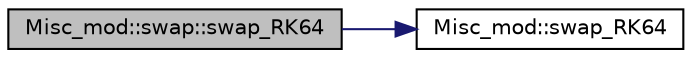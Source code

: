 digraph "Misc_mod::swap::swap_RK64"
{
 // LATEX_PDF_SIZE
  edge [fontname="Helvetica",fontsize="10",labelfontname="Helvetica",labelfontsize="10"];
  node [fontname="Helvetica",fontsize="10",shape=record];
  rankdir="LR";
  Node1 [label="Misc_mod::swap::swap_RK64",height=0.2,width=0.4,color="black", fillcolor="grey75", style="filled", fontcolor="black",tooltip=" "];
  Node1 -> Node2 [color="midnightblue",fontsize="10",style="solid",fontname="Helvetica"];
  Node2 [label="Misc_mod::swap_RK64",height=0.2,width=0.4,color="black", fillcolor="white", style="filled",URL="$namespaceMisc__mod.html#a51b1c817c737d00e4e3b20ffe30d5edf",tooltip=" "];
}
